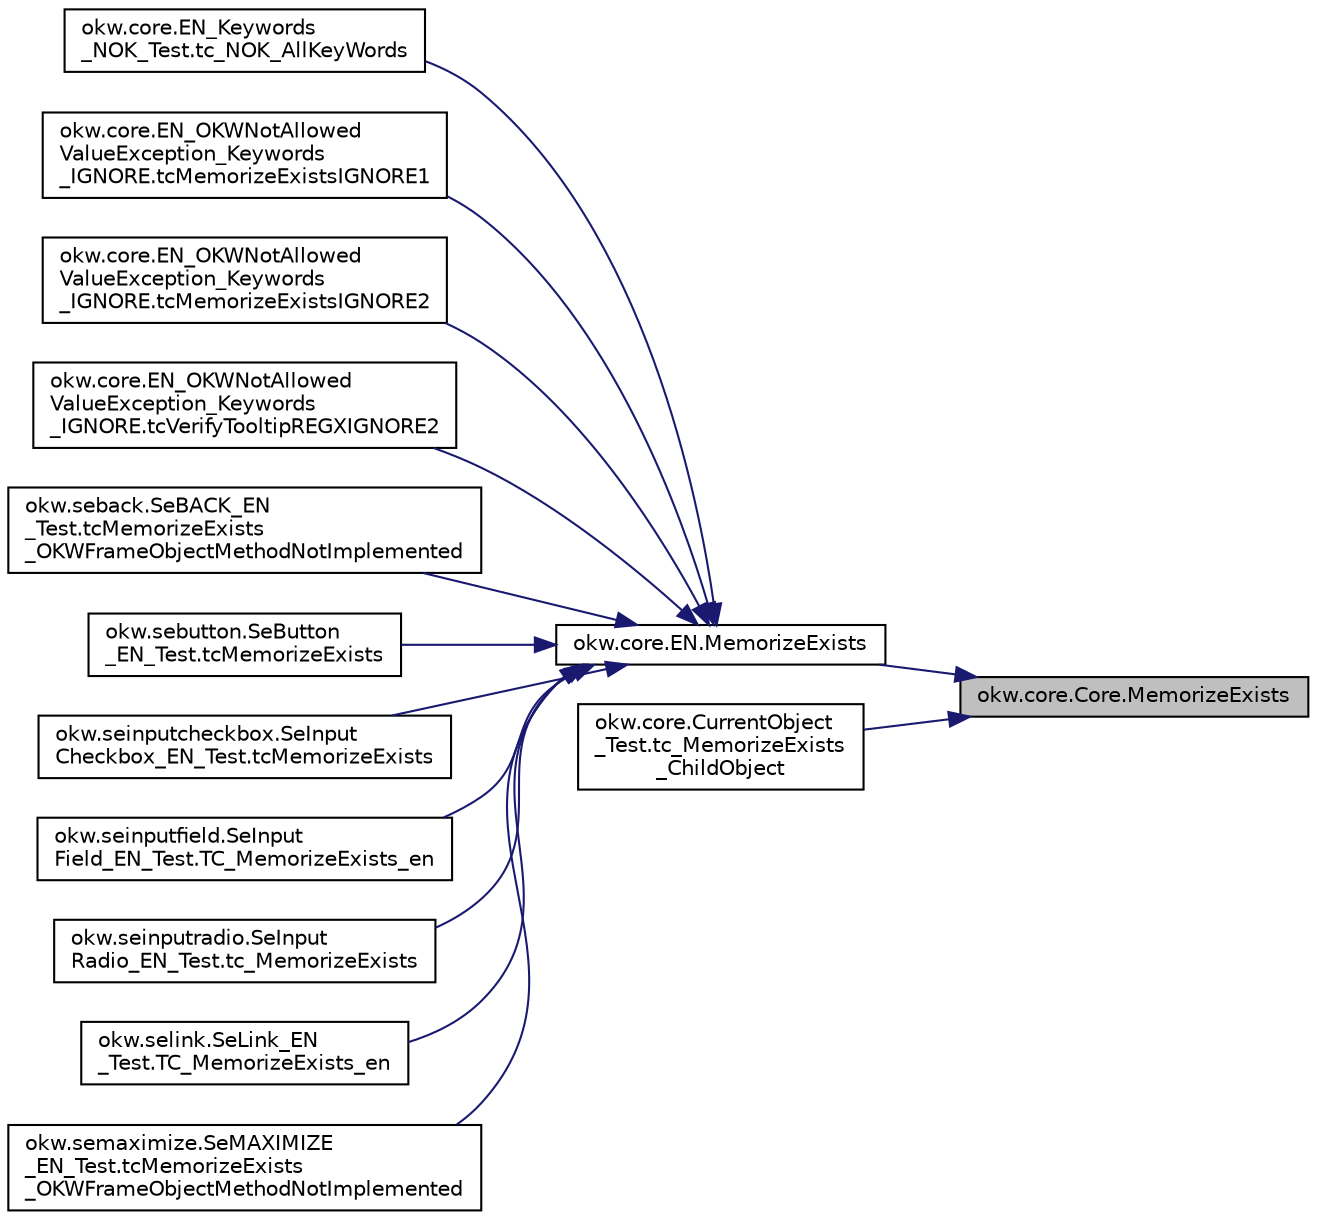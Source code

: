 digraph "okw.core.Core.MemorizeExists"
{
 // INTERACTIVE_SVG=YES
 // LATEX_PDF_SIZE
  edge [fontname="Helvetica",fontsize="10",labelfontname="Helvetica",labelfontsize="10"];
  node [fontname="Helvetica",fontsize="10",shape=record];
  rankdir="RL";
  Node1155 [label="okw.core.Core.MemorizeExists",height=0.2,width=0.4,color="black", fillcolor="grey75", style="filled", fontcolor="black",tooltip="Merkt sich den aktuell existierenden Zustand des Objekts."];
  Node1155 -> Node1156 [dir="back",color="midnightblue",fontsize="10",style="solid",fontname="Helvetica"];
  Node1156 [label="okw.core.EN.MemorizeExists",height=0.2,width=0.4,color="black", fillcolor="white", style="filled",URL="$classokw_1_1core_1_1_e_n.html#ade0e99fc98003c07a04465301c0ed1ce",tooltip="Merkt sich den aktuell existierenden Zustand des Objekts."];
  Node1156 -> Node1157 [dir="back",color="midnightblue",fontsize="10",style="solid",fontname="Helvetica"];
  Node1157 [label="okw.core.EN_Keywords\l_NOK_Test.tc_NOK_AllKeyWords",height=0.2,width=0.4,color="black", fillcolor="white", style="filled",URL="$classokw_1_1core_1_1_e_n___keywords___n_o_k___test.html#a81a960a2341dfb0e27da7871291c84dc",tooltip="Prüft methoden aufruf für einen einfachen Click."];
  Node1156 -> Node1158 [dir="back",color="midnightblue",fontsize="10",style="solid",fontname="Helvetica"];
  Node1158 [label="okw.core.EN_OKWNotAllowed\lValueException_Keywords\l_IGNORE.tcMemorizeExistsIGNORE1",height=0.2,width=0.4,color="black", fillcolor="white", style="filled",URL="$classokw_1_1core_1_1_e_n___o_k_w_not_allowed_value_exception___keywords___i_g_n_o_r_e.html#a2d5e744cebcad10df3e1f28a5162e35c",tooltip="Prüft ob \"${IGNORE} \" die Ausnahme okw.exceptions.OKWNotAllowedValueException auslöst."];
  Node1156 -> Node1159 [dir="back",color="midnightblue",fontsize="10",style="solid",fontname="Helvetica"];
  Node1159 [label="okw.core.EN_OKWNotAllowed\lValueException_Keywords\l_IGNORE.tcMemorizeExistsIGNORE2",height=0.2,width=0.4,color="black", fillcolor="white", style="filled",URL="$classokw_1_1core_1_1_e_n___o_k_w_not_allowed_value_exception___keywords___i_g_n_o_r_e.html#af21c77e154bcd9e77b13bcf568e92060",tooltip="Prüft ob \"\"${IGNORE}${TCN}\" die Ausnahme okw.exceptions.OKWNotAllowedValueException auslöst."];
  Node1156 -> Node1160 [dir="back",color="midnightblue",fontsize="10",style="solid",fontname="Helvetica"];
  Node1160 [label="okw.core.EN_OKWNotAllowed\lValueException_Keywords\l_IGNORE.tcVerifyTooltipREGXIGNORE2",height=0.2,width=0.4,color="black", fillcolor="white", style="filled",URL="$classokw_1_1core_1_1_e_n___o_k_w_not_allowed_value_exception___keywords___i_g_n_o_r_e.html#a90c645249c15192fc5dca1370bb1307e",tooltip="Prüft ob \"\"${IGNORE}${TCN}\" die Ausnahme okw.exceptions.OKWNotAllowedValueException auslöst."];
  Node1156 -> Node1161 [dir="back",color="midnightblue",fontsize="10",style="solid",fontname="Helvetica"];
  Node1161 [label="okw.seback.SeBACK_EN\l_Test.tcMemorizeExists\l_OKWFrameObjectMethodNotImplemented",height=0.2,width=0.4,color="black", fillcolor="white", style="filled",URL="$classokw_1_1seback_1_1_se_b_a_c_k___e_n___test.html#ab13dca1b94071e39324f8a6cd3dd5509",tooltip="Testet das Schlüsselwort MemorizeExists( FN, Val ) eines SeBACK Prüfen."];
  Node1156 -> Node1162 [dir="back",color="midnightblue",fontsize="10",style="solid",fontname="Helvetica"];
  Node1162 [label="okw.sebutton.SeButton\l_EN_Test.tcMemorizeExists",height=0.2,width=0.4,color="black", fillcolor="white", style="filled",URL="$classokw_1_1sebutton_1_1_se_button___e_n___test.html#a97745013335ff6c2e45d428d6cd7e88d",tooltip="Test des Schlüsselwortes MemorizeExists für den GUI-Adapter SeButton."];
  Node1156 -> Node1163 [dir="back",color="midnightblue",fontsize="10",style="solid",fontname="Helvetica"];
  Node1163 [label="okw.seinputcheckbox.SeInput\lCheckbox_EN_Test.tcMemorizeExists",height=0.2,width=0.4,color="black", fillcolor="white", style="filled",URL="$classokw_1_1seinputcheckbox_1_1_se_input_checkbox___e_n___test.html#a815d233835db7306800b4c1177acc0fb",tooltip="Logget ob ein vorhandenes objekt existiert."];
  Node1156 -> Node1164 [dir="back",color="midnightblue",fontsize="10",style="solid",fontname="Helvetica"];
  Node1164 [label="okw.seinputfield.SeInput\lField_EN_Test.TC_MemorizeExists_en",height=0.2,width=0.4,color="black", fillcolor="white", style="filled",URL="$classokw_1_1seinputfield_1_1_se_input_field___e_n___test.html#a22177b2f1f991689df54b51f78971d34",tooltip="Teste das Schlüsselwort MemorizeExists( FN, MemKey ) eines SeInputText Prüfen."];
  Node1156 -> Node1165 [dir="back",color="midnightblue",fontsize="10",style="solid",fontname="Helvetica"];
  Node1165 [label="okw.seinputradio.SeInput\lRadio_EN_Test.tc_MemorizeExists",height=0.2,width=0.4,color="black", fillcolor="white", style="filled",URL="$classokw_1_1seinputradio_1_1_se_input_radio___e_n___test.html#a3122cac1634d4b41646bb9d5f1a4ac92",tooltip="Test des Schlüsselwortes MemorizeExists für den GUI-Adapter SeInputRadio."];
  Node1156 -> Node1166 [dir="back",color="midnightblue",fontsize="10",style="solid",fontname="Helvetica"];
  Node1166 [label="okw.selink.SeLink_EN\l_Test.TC_MemorizeExists_en",height=0.2,width=0.4,color="black", fillcolor="white", style="filled",URL="$classokw_1_1selink_1_1_se_link___e_n___test.html#ae7611bb2c00b5149e8e996a9b53cad31",tooltip="Prüft die Methode SeLink.MemorizeToolTip."];
  Node1156 -> Node1167 [dir="back",color="midnightblue",fontsize="10",style="solid",fontname="Helvetica"];
  Node1167 [label="okw.semaximize.SeMAXIMIZE\l_EN_Test.tcMemorizeExists\l_OKWFrameObjectMethodNotImplemented",height=0.2,width=0.4,color="black", fillcolor="white", style="filled",URL="$classokw_1_1semaximize_1_1_se_m_a_x_i_m_i_z_e___e_n___test.html#ac15063cacbd86f99ffe1c4fea34056c8",tooltip="Testet das Schlüsselwort MemorizeExists( FN, Val ) eines SeMAXIMIZE Prüfen."];
  Node1155 -> Node1168 [dir="back",color="midnightblue",fontsize="10",style="solid",fontname="Helvetica"];
  Node1168 [label="okw.core.CurrentObject\l_Test.tc_MemorizeExists\l_ChildObject",height=0.2,width=0.4,color="black", fillcolor="white", style="filled",URL="$classokw_1_1core_1_1_current_object___test.html#aba4fbe7950a69a7ef19d8c74441645ff",tooltip="Testziel: Prüft den Aufruf der Methode MemorizeExists( FN, MemKey ) im ChildObject."];
}
